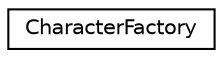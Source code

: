 digraph "Graphical Class Hierarchy"
{
 // LATEX_PDF_SIZE
  edge [fontname="Helvetica",fontsize="10",labelfontname="Helvetica",labelfontsize="10"];
  node [fontname="Helvetica",fontsize="10",shape=record];
  rankdir="LR";
  Node0 [label="CharacterFactory",height=0.2,width=0.4,color="black", fillcolor="white", style="filled",URL="$classCharacterFactory.html",tooltip=" "];
}
